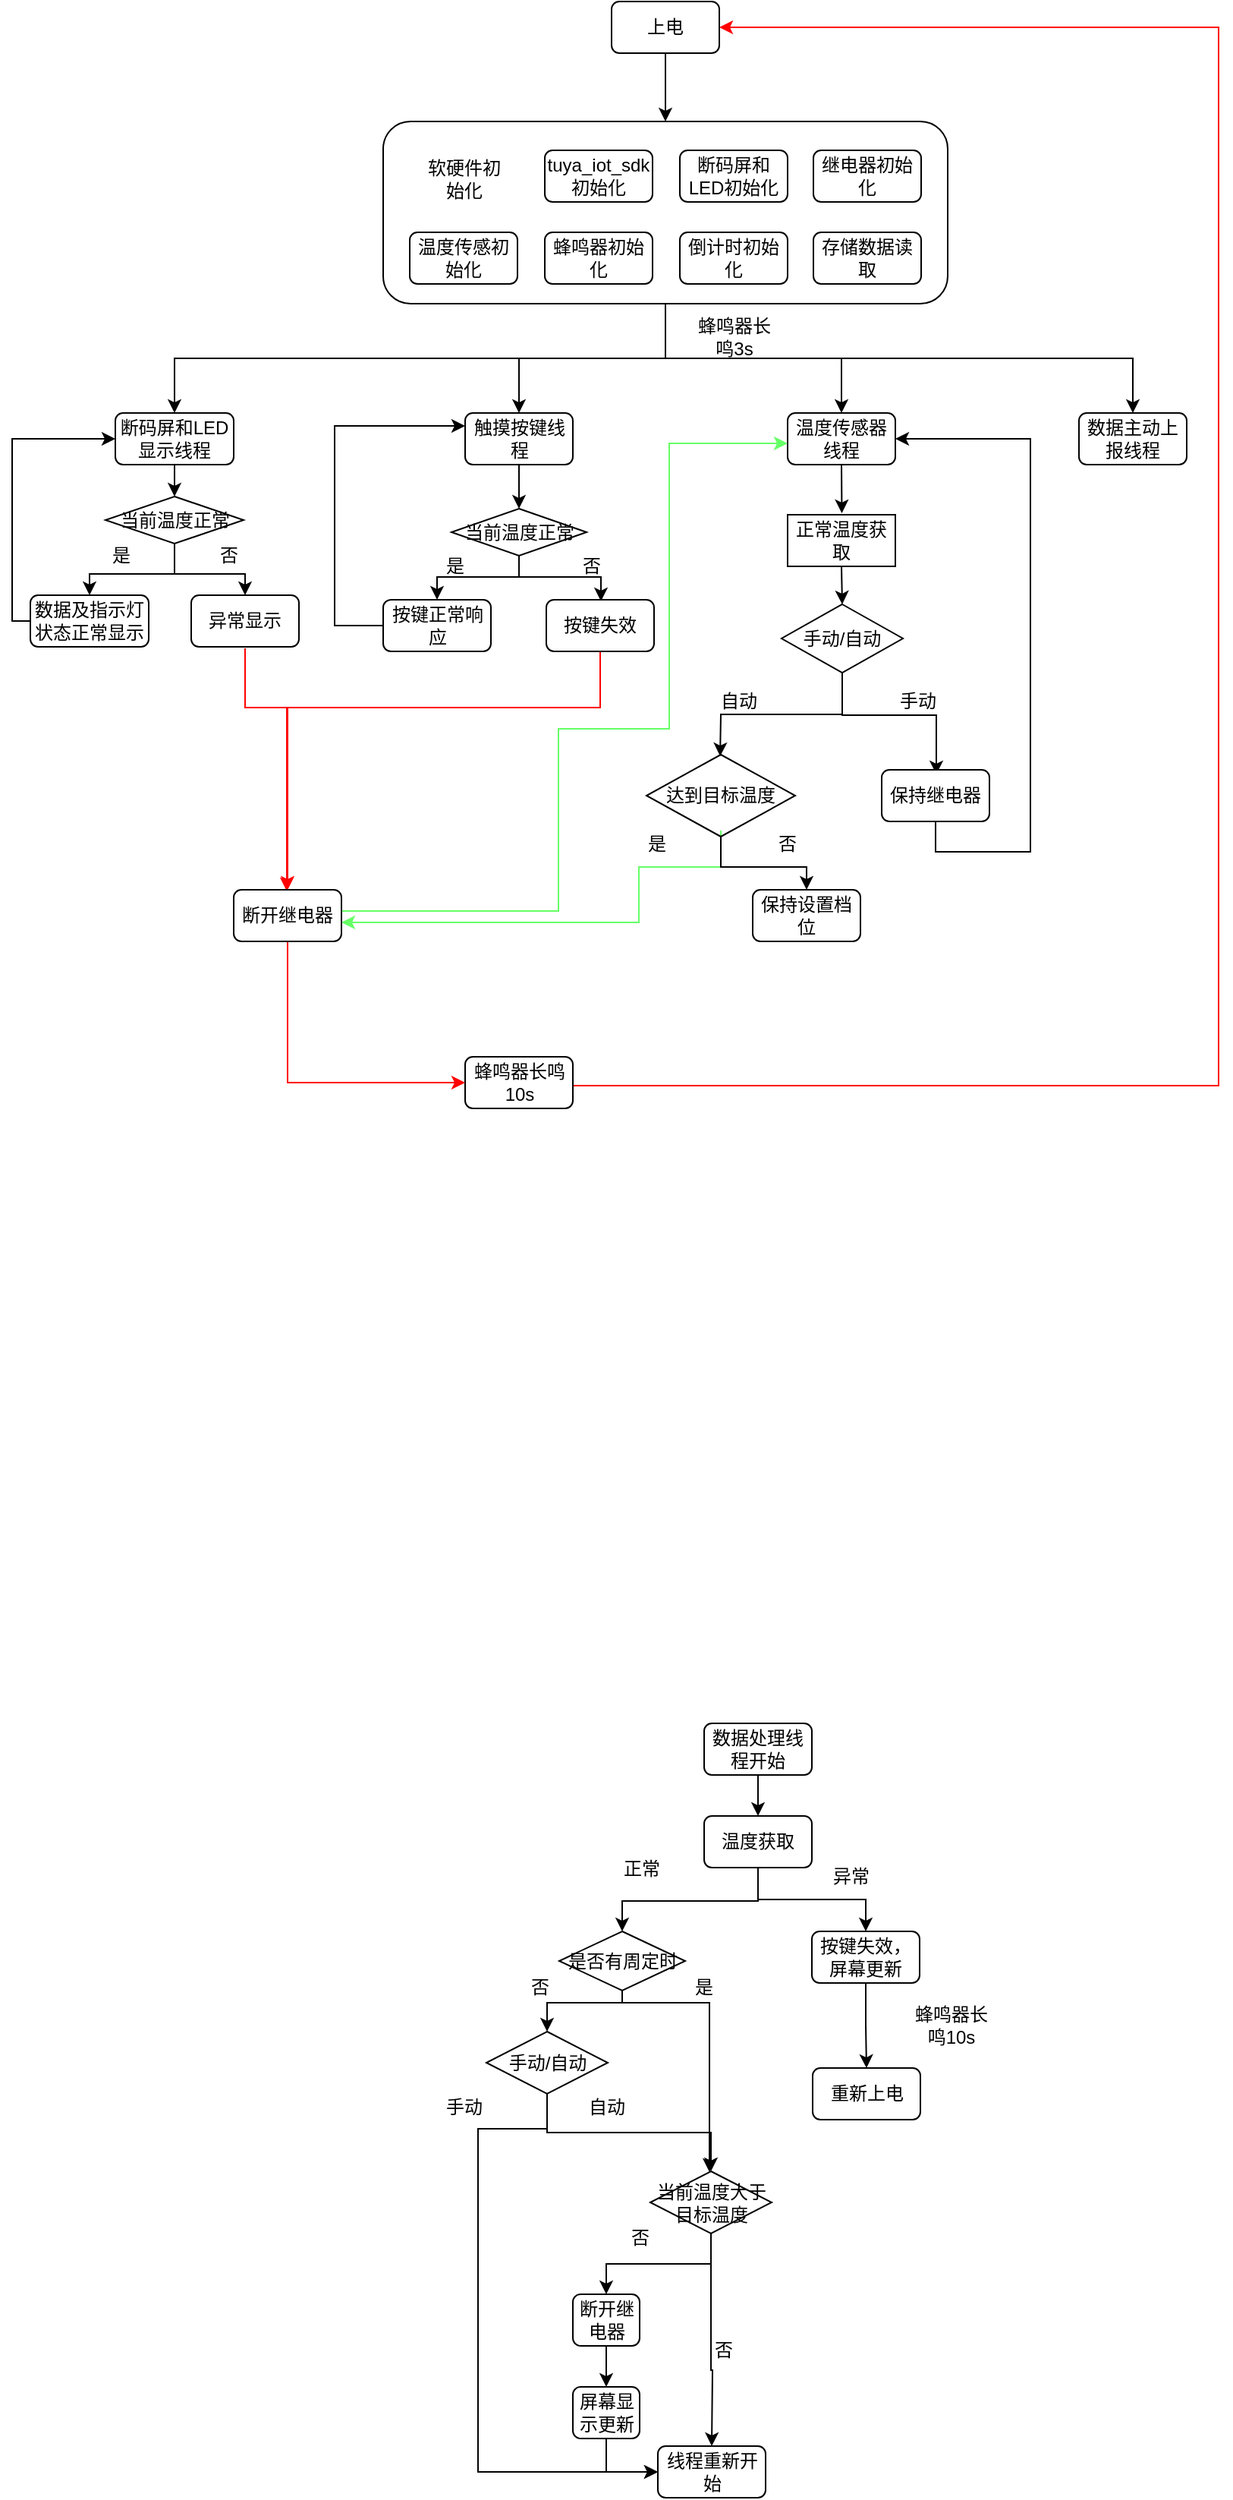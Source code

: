 <mxfile version="16.1.0" type="github">
  <diagram id="3BnJx1z64_xSoNDAaUZk" name="Page-1">
    <mxGraphModel dx="1094" dy="612" grid="0" gridSize="10" guides="1" tooltips="1" connect="1" arrows="1" fold="1" page="1" pageScale="1" pageWidth="827" pageHeight="1169" math="0" shadow="0">
      <root>
        <mxCell id="0" />
        <mxCell id="1" parent="0" />
        <mxCell id="YotC0mz9Mo86BZKjXIZa-32" style="edgeStyle=orthogonalEdgeStyle;rounded=0;orthogonalLoop=1;jettySize=auto;html=1;exitX=0.5;exitY=1;exitDx=0;exitDy=0;entryX=0.5;entryY=0;entryDx=0;entryDy=0;" parent="1" source="YotC0mz9Mo86BZKjXIZa-1" target="YotC0mz9Mo86BZKjXIZa-31" edge="1">
          <mxGeometry relative="1" as="geometry" />
        </mxCell>
        <mxCell id="YotC0mz9Mo86BZKjXIZa-1" value="上电" style="rounded=1;whiteSpace=wrap;html=1;" parent="1" vertex="1">
          <mxGeometry x="409" y="85" width="71" height="34" as="geometry" />
        </mxCell>
        <mxCell id="YotC0mz9Mo86BZKjXIZa-2" value="存储数据读取" style="rounded=1;whiteSpace=wrap;html=1;" parent="1" vertex="1">
          <mxGeometry x="542" y="237" width="71" height="34" as="geometry" />
        </mxCell>
        <mxCell id="YotC0mz9Mo86BZKjXIZa-3" value="继电器初始化" style="rounded=1;whiteSpace=wrap;html=1;" parent="1" vertex="1">
          <mxGeometry x="542" y="183" width="71" height="34" as="geometry" />
        </mxCell>
        <mxCell id="YotC0mz9Mo86BZKjXIZa-4" value="断码屏和LED初始化" style="rounded=1;whiteSpace=wrap;html=1;" parent="1" vertex="1">
          <mxGeometry x="454" y="183" width="71" height="34" as="geometry" />
        </mxCell>
        <mxCell id="YotC0mz9Mo86BZKjXIZa-5" value="温度传感初始化" style="rounded=1;whiteSpace=wrap;html=1;" parent="1" vertex="1">
          <mxGeometry x="276" y="237" width="71" height="34" as="geometry" />
        </mxCell>
        <mxCell id="YotC0mz9Mo86BZKjXIZa-6" value="蜂鸣器初始化" style="rounded=1;whiteSpace=wrap;html=1;" parent="1" vertex="1">
          <mxGeometry x="365" y="237" width="71" height="34" as="geometry" />
        </mxCell>
        <mxCell id="YotC0mz9Mo86BZKjXIZa-7" value="倒计时初始化" style="rounded=1;whiteSpace=wrap;html=1;" parent="1" vertex="1">
          <mxGeometry x="454" y="237" width="71" height="34" as="geometry" />
        </mxCell>
        <mxCell id="YotC0mz9Mo86BZKjXIZa-9" value="tuya_iot_sdk初始化" style="rounded=1;whiteSpace=wrap;html=1;" parent="1" vertex="1">
          <mxGeometry x="365" y="183" width="71" height="34" as="geometry" />
        </mxCell>
        <mxCell id="YotC0mz9Mo86BZKjXIZa-59" value="" style="edgeStyle=orthogonalEdgeStyle;rounded=0;orthogonalLoop=1;jettySize=auto;html=1;strokeColor=#000000;" parent="1" source="YotC0mz9Mo86BZKjXIZa-10" target="YotC0mz9Mo86BZKjXIZa-58" edge="1">
          <mxGeometry relative="1" as="geometry" />
        </mxCell>
        <mxCell id="YotC0mz9Mo86BZKjXIZa-10" value="断码屏和LED显示线程" style="rounded=1;whiteSpace=wrap;html=1;" parent="1" vertex="1">
          <mxGeometry x="82" y="356" width="78" height="34" as="geometry" />
        </mxCell>
        <mxCell id="YotC0mz9Mo86BZKjXIZa-61" value="" style="edgeStyle=orthogonalEdgeStyle;rounded=0;orthogonalLoop=1;jettySize=auto;html=1;strokeColor=#000000;" parent="1" source="YotC0mz9Mo86BZKjXIZa-11" target="YotC0mz9Mo86BZKjXIZa-57" edge="1">
          <mxGeometry relative="1" as="geometry" />
        </mxCell>
        <mxCell id="YotC0mz9Mo86BZKjXIZa-11" value="触摸按键线程" style="rounded=1;whiteSpace=wrap;html=1;" parent="1" vertex="1">
          <mxGeometry x="312.5" y="356" width="71" height="34" as="geometry" />
        </mxCell>
        <mxCell id="YotC0mz9Mo86BZKjXIZa-30" style="edgeStyle=orthogonalEdgeStyle;rounded=0;orthogonalLoop=1;jettySize=auto;html=1;exitX=0.5;exitY=1;exitDx=0;exitDy=0;entryX=0.5;entryY=0;entryDx=0;entryDy=0;" parent="1" source="YotC0mz9Mo86BZKjXIZa-12" edge="1">
          <mxGeometry relative="1" as="geometry">
            <mxPoint x="560.75" y="422" as="targetPoint" />
          </mxGeometry>
        </mxCell>
        <mxCell id="YotC0mz9Mo86BZKjXIZa-12" value="温度传感器线程" style="rounded=1;whiteSpace=wrap;html=1;" parent="1" vertex="1">
          <mxGeometry x="525" y="356" width="71" height="34" as="geometry" />
        </mxCell>
        <mxCell id="YotC0mz9Mo86BZKjXIZa-14" value="软硬件初始化" style="text;html=1;strokeColor=none;fillColor=none;align=center;verticalAlign=middle;whiteSpace=wrap;rounded=0;" parent="1" vertex="1">
          <mxGeometry x="281.5" y="187" width="60" height="30" as="geometry" />
        </mxCell>
        <mxCell id="YotC0mz9Mo86BZKjXIZa-33" style="edgeStyle=orthogonalEdgeStyle;rounded=0;orthogonalLoop=1;jettySize=auto;html=1;exitX=0.5;exitY=1;exitDx=0;exitDy=0;" parent="1" source="YotC0mz9Mo86BZKjXIZa-31" target="YotC0mz9Mo86BZKjXIZa-10" edge="1">
          <mxGeometry relative="1" as="geometry" />
        </mxCell>
        <mxCell id="YotC0mz9Mo86BZKjXIZa-34" style="edgeStyle=orthogonalEdgeStyle;rounded=0;orthogonalLoop=1;jettySize=auto;html=1;exitX=0.5;exitY=1;exitDx=0;exitDy=0;entryX=0.5;entryY=0;entryDx=0;entryDy=0;" parent="1" source="YotC0mz9Mo86BZKjXIZa-31" target="YotC0mz9Mo86BZKjXIZa-11" edge="1">
          <mxGeometry relative="1" as="geometry" />
        </mxCell>
        <mxCell id="YotC0mz9Mo86BZKjXIZa-35" style="edgeStyle=orthogonalEdgeStyle;rounded=0;orthogonalLoop=1;jettySize=auto;html=1;exitX=0.5;exitY=1;exitDx=0;exitDy=0;" parent="1" source="YotC0mz9Mo86BZKjXIZa-31" target="YotC0mz9Mo86BZKjXIZa-12" edge="1">
          <mxGeometry relative="1" as="geometry" />
        </mxCell>
        <mxCell id="YotC0mz9Mo86BZKjXIZa-130" style="edgeStyle=orthogonalEdgeStyle;rounded=0;orthogonalLoop=1;jettySize=auto;html=1;exitX=0.5;exitY=1;exitDx=0;exitDy=0;strokeColor=#000000;" parent="1" source="YotC0mz9Mo86BZKjXIZa-31" target="YotC0mz9Mo86BZKjXIZa-55" edge="1">
          <mxGeometry relative="1" as="geometry" />
        </mxCell>
        <mxCell id="YotC0mz9Mo86BZKjXIZa-31" value="" style="rounded=1;whiteSpace=wrap;html=1;fillColor=none;" parent="1" vertex="1">
          <mxGeometry x="258.5" y="164" width="372" height="120" as="geometry" />
        </mxCell>
        <mxCell id="YotC0mz9Mo86BZKjXIZa-48" style="edgeStyle=orthogonalEdgeStyle;rounded=0;orthogonalLoop=1;jettySize=auto;html=1;entryX=0;entryY=0.5;entryDx=0;entryDy=0;strokeColor=#000000;" parent="1" source="YotC0mz9Mo86BZKjXIZa-40" target="YotC0mz9Mo86BZKjXIZa-10" edge="1">
          <mxGeometry relative="1" as="geometry">
            <Array as="points">
              <mxPoint x="14" y="493" />
              <mxPoint x="14" y="373" />
            </Array>
          </mxGeometry>
        </mxCell>
        <mxCell id="YotC0mz9Mo86BZKjXIZa-40" value="数据及指示灯状态正常显示" style="rounded=1;whiteSpace=wrap;html=1;" parent="1" vertex="1">
          <mxGeometry x="26" y="476" width="78" height="34" as="geometry" />
        </mxCell>
        <mxCell id="YotC0mz9Mo86BZKjXIZa-49" style="edgeStyle=orthogonalEdgeStyle;rounded=0;orthogonalLoop=1;jettySize=auto;html=1;entryX=0;entryY=0.25;entryDx=0;entryDy=0;strokeColor=#000000;" parent="1" source="YotC0mz9Mo86BZKjXIZa-43" target="YotC0mz9Mo86BZKjXIZa-11" edge="1">
          <mxGeometry relative="1" as="geometry">
            <Array as="points">
              <mxPoint x="226.5" y="496" />
              <mxPoint x="226.5" y="365" />
            </Array>
          </mxGeometry>
        </mxCell>
        <mxCell id="YotC0mz9Mo86BZKjXIZa-43" value="按键正常响应" style="rounded=1;whiteSpace=wrap;html=1;" parent="1" vertex="1">
          <mxGeometry x="258.5" y="479" width="71" height="34" as="geometry" />
        </mxCell>
        <mxCell id="YotC0mz9Mo86BZKjXIZa-55" value="数据主动上报线程" style="rounded=1;whiteSpace=wrap;html=1;" parent="1" vertex="1">
          <mxGeometry x="717" y="356" width="71" height="34" as="geometry" />
        </mxCell>
        <mxCell id="YotC0mz9Mo86BZKjXIZa-62" style="edgeStyle=orthogonalEdgeStyle;rounded=0;orthogonalLoop=1;jettySize=auto;html=1;exitX=0.5;exitY=1;exitDx=0;exitDy=0;entryX=0.5;entryY=0;entryDx=0;entryDy=0;strokeColor=#000000;" parent="1" source="YotC0mz9Mo86BZKjXIZa-57" target="YotC0mz9Mo86BZKjXIZa-43" edge="1">
          <mxGeometry relative="1" as="geometry">
            <Array as="points">
              <mxPoint x="348" y="464" />
              <mxPoint x="294" y="464" />
            </Array>
          </mxGeometry>
        </mxCell>
        <mxCell id="YotC0mz9Mo86BZKjXIZa-68" style="edgeStyle=orthogonalEdgeStyle;rounded=0;orthogonalLoop=1;jettySize=auto;html=1;exitX=0.5;exitY=1;exitDx=0;exitDy=0;strokeColor=#000000;" parent="1" edge="1">
          <mxGeometry relative="1" as="geometry">
            <mxPoint x="348" y="451" as="sourcePoint" />
            <mxPoint x="402" y="480" as="targetPoint" />
            <Array as="points">
              <mxPoint x="348" y="464" />
              <mxPoint x="402" y="464" />
            </Array>
          </mxGeometry>
        </mxCell>
        <mxCell id="YotC0mz9Mo86BZKjXIZa-57" value="当前温度正常" style="rhombus;whiteSpace=wrap;html=1;fillColor=none;" parent="1" vertex="1">
          <mxGeometry x="303.5" y="419" width="89" height="31" as="geometry" />
        </mxCell>
        <mxCell id="YotC0mz9Mo86BZKjXIZa-60" style="edgeStyle=orthogonalEdgeStyle;rounded=0;orthogonalLoop=1;jettySize=auto;html=1;exitX=0.5;exitY=1;exitDx=0;exitDy=0;strokeColor=#000000;" parent="1" source="YotC0mz9Mo86BZKjXIZa-58" target="YotC0mz9Mo86BZKjXIZa-40" edge="1">
          <mxGeometry relative="1" as="geometry" />
        </mxCell>
        <mxCell id="YotC0mz9Mo86BZKjXIZa-67" style="edgeStyle=orthogonalEdgeStyle;rounded=0;orthogonalLoop=1;jettySize=auto;html=1;exitX=0.5;exitY=1;exitDx=0;exitDy=0;strokeColor=#000000;" parent="1" source="YotC0mz9Mo86BZKjXIZa-58" target="YotC0mz9Mo86BZKjXIZa-65" edge="1">
          <mxGeometry relative="1" as="geometry" />
        </mxCell>
        <mxCell id="YotC0mz9Mo86BZKjXIZa-58" value="当前温度正常" style="rhombus;whiteSpace=wrap;html=1;fillColor=none;" parent="1" vertex="1">
          <mxGeometry x="75.5" y="411" width="91" height="31" as="geometry" />
        </mxCell>
        <mxCell id="YotC0mz9Mo86BZKjXIZa-63" value="是" style="text;html=1;strokeColor=none;fillColor=none;align=center;verticalAlign=middle;whiteSpace=wrap;rounded=0;" parent="1" vertex="1">
          <mxGeometry x="56" y="435" width="60" height="30" as="geometry" />
        </mxCell>
        <mxCell id="YotC0mz9Mo86BZKjXIZa-64" value="是" style="text;html=1;strokeColor=none;fillColor=none;align=center;verticalAlign=middle;whiteSpace=wrap;rounded=0;" parent="1" vertex="1">
          <mxGeometry x="276" y="442" width="60" height="30" as="geometry" />
        </mxCell>
        <mxCell id="YotC0mz9Mo86BZKjXIZa-125" style="edgeStyle=orthogonalEdgeStyle;rounded=0;orthogonalLoop=1;jettySize=auto;html=1;exitX=0.5;exitY=1;exitDx=0;exitDy=0;strokeColor=#FF0000;" parent="1" edge="1">
          <mxGeometry relative="1" as="geometry">
            <mxPoint x="167.5" y="511" as="sourcePoint" />
            <mxPoint x="195" y="671" as="targetPoint" />
            <Array as="points">
              <mxPoint x="167" y="550" />
              <mxPoint x="195" y="550" />
            </Array>
          </mxGeometry>
        </mxCell>
        <mxCell id="YotC0mz9Mo86BZKjXIZa-65" value="异常显示" style="rounded=1;whiteSpace=wrap;html=1;" parent="1" vertex="1">
          <mxGeometry x="132" y="476" width="71" height="34" as="geometry" />
        </mxCell>
        <mxCell id="YotC0mz9Mo86BZKjXIZa-126" style="edgeStyle=orthogonalEdgeStyle;rounded=0;orthogonalLoop=1;jettySize=auto;html=1;exitX=0.5;exitY=1;exitDx=0;exitDy=0;entryX=0.5;entryY=0;entryDx=0;entryDy=0;strokeColor=#FF0000;" parent="1" source="YotC0mz9Mo86BZKjXIZa-66" target="YotC0mz9Mo86BZKjXIZa-124" edge="1">
          <mxGeometry relative="1" as="geometry">
            <Array as="points">
              <mxPoint x="401" y="550" />
              <mxPoint x="195" y="550" />
            </Array>
          </mxGeometry>
        </mxCell>
        <mxCell id="YotC0mz9Mo86BZKjXIZa-66" value="按键失效" style="rounded=1;whiteSpace=wrap;html=1;" parent="1" vertex="1">
          <mxGeometry x="366" y="479" width="71" height="34" as="geometry" />
        </mxCell>
        <mxCell id="YotC0mz9Mo86BZKjXIZa-69" value="否" style="text;html=1;strokeColor=none;fillColor=none;align=center;verticalAlign=middle;whiteSpace=wrap;rounded=0;" parent="1" vertex="1">
          <mxGeometry x="127" y="435" width="60" height="30" as="geometry" />
        </mxCell>
        <mxCell id="YotC0mz9Mo86BZKjXIZa-111" style="edgeStyle=orthogonalEdgeStyle;rounded=0;orthogonalLoop=1;jettySize=auto;html=1;exitX=0.5;exitY=1;exitDx=0;exitDy=0;entryX=0.5;entryY=0;entryDx=0;entryDy=0;strokeColor=#000000;" parent="1" source="YotC0mz9Mo86BZKjXIZa-72" target="YotC0mz9Mo86BZKjXIZa-89" edge="1">
          <mxGeometry relative="1" as="geometry" />
        </mxCell>
        <mxCell id="YotC0mz9Mo86BZKjXIZa-72" value="正常温度获取" style="rounded=0;whiteSpace=wrap;html=1;glass=0;shadow=0;sketch=0;" parent="1" vertex="1">
          <mxGeometry x="525" y="423" width="71" height="34" as="geometry" />
        </mxCell>
        <mxCell id="YotC0mz9Mo86BZKjXIZa-85" value="蜂鸣器长鸣3s" style="text;html=1;strokeColor=none;fillColor=none;align=center;verticalAlign=middle;whiteSpace=wrap;rounded=0;" parent="1" vertex="1">
          <mxGeometry x="459.5" y="291" width="60" height="30" as="geometry" />
        </mxCell>
        <mxCell id="YotC0mz9Mo86BZKjXIZa-129" style="edgeStyle=orthogonalEdgeStyle;rounded=0;orthogonalLoop=1;jettySize=auto;html=1;exitX=1;exitY=0.5;exitDx=0;exitDy=0;strokeColor=#FF0000;" parent="1" edge="1">
          <mxGeometry relative="1" as="geometry">
            <mxPoint x="383.5" y="808.0" as="sourcePoint" />
            <mxPoint x="480" y="102" as="targetPoint" />
            <Array as="points">
              <mxPoint x="384" y="799" />
              <mxPoint x="809" y="799" />
              <mxPoint x="809" y="102" />
            </Array>
          </mxGeometry>
        </mxCell>
        <mxCell id="YotC0mz9Mo86BZKjXIZa-86" value="蜂鸣器长鸣10s" style="rounded=1;whiteSpace=wrap;html=1;" parent="1" vertex="1">
          <mxGeometry x="312.5" y="780" width="71" height="34" as="geometry" />
        </mxCell>
        <mxCell id="YotC0mz9Mo86BZKjXIZa-112" style="edgeStyle=orthogonalEdgeStyle;rounded=0;orthogonalLoop=1;jettySize=auto;html=1;exitX=0.5;exitY=1;exitDx=0;exitDy=0;strokeColor=#000000;" parent="1" source="YotC0mz9Mo86BZKjXIZa-89" edge="1">
          <mxGeometry relative="1" as="geometry">
            <mxPoint x="480.538" y="582" as="targetPoint" />
          </mxGeometry>
        </mxCell>
        <mxCell id="YotC0mz9Mo86BZKjXIZa-116" style="edgeStyle=orthogonalEdgeStyle;rounded=0;orthogonalLoop=1;jettySize=auto;html=1;exitX=0.5;exitY=1;exitDx=0;exitDy=0;strokeColor=#000000;" parent="1" edge="1">
          <mxGeometry relative="1" as="geometry">
            <mxPoint x="561.0" y="530" as="sourcePoint" />
            <mxPoint x="623" y="594" as="targetPoint" />
            <Array as="points">
              <mxPoint x="561" y="555" />
              <mxPoint x="623" y="555" />
            </Array>
          </mxGeometry>
        </mxCell>
        <mxCell id="YotC0mz9Mo86BZKjXIZa-89" value="手动/自动" style="rhombus;whiteSpace=wrap;html=1;fillColor=none;" parent="1" vertex="1">
          <mxGeometry x="521" y="482" width="80" height="45" as="geometry" />
        </mxCell>
        <mxCell id="YotC0mz9Mo86BZKjXIZa-97" value="自动" style="text;html=1;strokeColor=none;fillColor=none;align=center;verticalAlign=middle;whiteSpace=wrap;rounded=0;" parent="1" vertex="1">
          <mxGeometry x="463" y="531" width="60" height="30" as="geometry" />
        </mxCell>
        <mxCell id="YotC0mz9Mo86BZKjXIZa-107" style="edgeStyle=orthogonalEdgeStyle;rounded=0;orthogonalLoop=1;jettySize=auto;html=1;exitX=0.5;exitY=1;exitDx=0;exitDy=0;entryX=1;entryY=0.75;entryDx=0;entryDy=0;strokeColor=#66FF66;" parent="1" edge="1">
          <mxGeometry relative="1" as="geometry">
            <mxPoint x="481.0" y="631.0" as="sourcePoint" />
            <mxPoint x="231" y="691.5" as="targetPoint" />
            <Array as="points">
              <mxPoint x="481" y="655" />
              <mxPoint x="427" y="655" />
              <mxPoint x="427" y="692" />
            </Array>
          </mxGeometry>
        </mxCell>
        <mxCell id="YotC0mz9Mo86BZKjXIZa-120" style="edgeStyle=orthogonalEdgeStyle;rounded=0;orthogonalLoop=1;jettySize=auto;html=1;exitX=0.5;exitY=1;exitDx=0;exitDy=0;entryX=0.5;entryY=0;entryDx=0;entryDy=0;strokeColor=#000000;" parent="1" source="YotC0mz9Mo86BZKjXIZa-100" target="YotC0mz9Mo86BZKjXIZa-119" edge="1">
          <mxGeometry relative="1" as="geometry" />
        </mxCell>
        <mxCell id="YotC0mz9Mo86BZKjXIZa-100" value="达到目标温度" style="rhombus;whiteSpace=wrap;html=1;fillColor=none;" parent="1" vertex="1">
          <mxGeometry x="432" y="581" width="98" height="54" as="geometry" />
        </mxCell>
        <mxCell id="YotC0mz9Mo86BZKjXIZa-121" style="edgeStyle=orthogonalEdgeStyle;rounded=0;orthogonalLoop=1;jettySize=auto;html=1;strokeColor=#66FF66;" parent="1" source="YotC0mz9Mo86BZKjXIZa-124" edge="1">
          <mxGeometry relative="1" as="geometry">
            <mxPoint x="395" y="684" as="sourcePoint" />
            <mxPoint x="525" y="376" as="targetPoint" />
            <Array as="points">
              <mxPoint x="374" y="684" />
              <mxPoint x="374" y="564" />
              <mxPoint x="447" y="564" />
              <mxPoint x="447" y="376" />
              <mxPoint x="525" y="376" />
            </Array>
          </mxGeometry>
        </mxCell>
        <mxCell id="YotC0mz9Mo86BZKjXIZa-108" value="是" style="text;html=1;strokeColor=none;fillColor=none;align=center;verticalAlign=middle;whiteSpace=wrap;rounded=0;" parent="1" vertex="1">
          <mxGeometry x="409" y="625" width="60" height="30" as="geometry" />
        </mxCell>
        <mxCell id="YotC0mz9Mo86BZKjXIZa-137" style="edgeStyle=orthogonalEdgeStyle;rounded=0;orthogonalLoop=1;jettySize=auto;html=1;exitX=0.5;exitY=1;exitDx=0;exitDy=0;entryX=1;entryY=0.5;entryDx=0;entryDy=0;strokeColor=#000000;" parent="1" source="YotC0mz9Mo86BZKjXIZa-115" target="YotC0mz9Mo86BZKjXIZa-12" edge="1">
          <mxGeometry relative="1" as="geometry">
            <Array as="points">
              <mxPoint x="622" y="645" />
              <mxPoint x="685" y="645" />
              <mxPoint x="685" y="373" />
            </Array>
          </mxGeometry>
        </mxCell>
        <mxCell id="YotC0mz9Mo86BZKjXIZa-115" value="保持继电器" style="rounded=1;whiteSpace=wrap;html=1;" parent="1" vertex="1">
          <mxGeometry x="587" y="591" width="71" height="34" as="geometry" />
        </mxCell>
        <mxCell id="YotC0mz9Mo86BZKjXIZa-117" value="手动" style="text;html=1;strokeColor=none;fillColor=none;align=center;verticalAlign=middle;whiteSpace=wrap;rounded=0;" parent="1" vertex="1">
          <mxGeometry x="581" y="531" width="60" height="30" as="geometry" />
        </mxCell>
        <mxCell id="YotC0mz9Mo86BZKjXIZa-119" value="保持设置档位" style="rounded=1;whiteSpace=wrap;html=1;" parent="1" vertex="1">
          <mxGeometry x="502" y="670" width="71" height="34" as="geometry" />
        </mxCell>
        <mxCell id="YotC0mz9Mo86BZKjXIZa-127" style="edgeStyle=orthogonalEdgeStyle;rounded=0;orthogonalLoop=1;jettySize=auto;html=1;exitX=0.5;exitY=1;exitDx=0;exitDy=0;entryX=0;entryY=0.5;entryDx=0;entryDy=0;strokeColor=#FF0000;" parent="1" source="YotC0mz9Mo86BZKjXIZa-124" target="YotC0mz9Mo86BZKjXIZa-86" edge="1">
          <mxGeometry relative="1" as="geometry" />
        </mxCell>
        <mxCell id="YotC0mz9Mo86BZKjXIZa-124" value="断开继电器" style="rounded=1;whiteSpace=wrap;html=1;" parent="1" vertex="1">
          <mxGeometry x="160" y="670" width="71" height="34" as="geometry" />
        </mxCell>
        <mxCell id="YotC0mz9Mo86BZKjXIZa-131" value="否" style="text;html=1;strokeColor=none;fillColor=none;align=center;verticalAlign=middle;whiteSpace=wrap;rounded=0;" parent="1" vertex="1">
          <mxGeometry x="366" y="442" width="60" height="30" as="geometry" />
        </mxCell>
        <mxCell id="YotC0mz9Mo86BZKjXIZa-136" value="否" style="text;html=1;strokeColor=none;fillColor=none;align=center;verticalAlign=middle;whiteSpace=wrap;rounded=0;" parent="1" vertex="1">
          <mxGeometry x="495" y="625" width="60" height="30" as="geometry" />
        </mxCell>
        <mxCell id="XFjJVKtKiux7AfegZlaW-1" style="edgeStyle=orthogonalEdgeStyle;rounded=0;orthogonalLoop=1;jettySize=auto;html=1;exitX=0.5;exitY=1;exitDx=0;exitDy=0;" edge="1" parent="1" source="XFjJVKtKiux7AfegZlaW-3" target="XFjJVKtKiux7AfegZlaW-5">
          <mxGeometry relative="1" as="geometry" />
        </mxCell>
        <mxCell id="XFjJVKtKiux7AfegZlaW-2" style="edgeStyle=orthogonalEdgeStyle;rounded=0;orthogonalLoop=1;jettySize=auto;html=1;exitX=0.5;exitY=1;exitDx=0;exitDy=0;entryX=0.5;entryY=0;entryDx=0;entryDy=0;" edge="1" parent="1" source="XFjJVKtKiux7AfegZlaW-3" target="XFjJVKtKiux7AfegZlaW-12">
          <mxGeometry relative="1" as="geometry">
            <Array as="points">
              <mxPoint x="505.5" y="1336" />
              <mxPoint x="416.5" y="1336" />
            </Array>
          </mxGeometry>
        </mxCell>
        <mxCell id="XFjJVKtKiux7AfegZlaW-3" value="温度获取" style="rounded=1;whiteSpace=wrap;html=1;" vertex="1" parent="1">
          <mxGeometry x="470" y="1280" width="71" height="34" as="geometry" />
        </mxCell>
        <mxCell id="XFjJVKtKiux7AfegZlaW-4" style="edgeStyle=orthogonalEdgeStyle;rounded=0;orthogonalLoop=1;jettySize=auto;html=1;exitX=0.5;exitY=1;exitDx=0;exitDy=0;" edge="1" parent="1" source="XFjJVKtKiux7AfegZlaW-5" target="XFjJVKtKiux7AfegZlaW-8">
          <mxGeometry relative="1" as="geometry" />
        </mxCell>
        <mxCell id="XFjJVKtKiux7AfegZlaW-5" value="按键失效，屏幕更新" style="rounded=1;whiteSpace=wrap;html=1;" vertex="1" parent="1">
          <mxGeometry x="541" y="1356" width="71" height="34" as="geometry" />
        </mxCell>
        <mxCell id="XFjJVKtKiux7AfegZlaW-6" value="正常" style="text;html=1;strokeColor=none;fillColor=none;align=center;verticalAlign=middle;whiteSpace=wrap;rounded=0;shadow=0;" vertex="1" parent="1">
          <mxGeometry x="398.5" y="1300" width="60" height="30" as="geometry" />
        </mxCell>
        <mxCell id="XFjJVKtKiux7AfegZlaW-7" value="异常" style="text;html=1;strokeColor=none;fillColor=none;align=center;verticalAlign=middle;whiteSpace=wrap;rounded=0;shadow=0;" vertex="1" parent="1">
          <mxGeometry x="536.5" y="1305" width="60" height="30" as="geometry" />
        </mxCell>
        <mxCell id="XFjJVKtKiux7AfegZlaW-8" value="重新上电" style="rounded=1;whiteSpace=wrap;html=1;" vertex="1" parent="1">
          <mxGeometry x="541.5" y="1446" width="71" height="34" as="geometry" />
        </mxCell>
        <mxCell id="XFjJVKtKiux7AfegZlaW-9" value="蜂鸣器长鸣10s" style="text;html=1;strokeColor=none;fillColor=none;align=center;verticalAlign=middle;whiteSpace=wrap;rounded=0;shadow=0;" vertex="1" parent="1">
          <mxGeometry x="602.5" y="1403" width="60" height="30" as="geometry" />
        </mxCell>
        <mxCell id="XFjJVKtKiux7AfegZlaW-10" style="edgeStyle=orthogonalEdgeStyle;rounded=0;orthogonalLoop=1;jettySize=auto;html=1;exitX=0.5;exitY=1;exitDx=0;exitDy=0;" edge="1" parent="1" source="XFjJVKtKiux7AfegZlaW-12" target="XFjJVKtKiux7AfegZlaW-15">
          <mxGeometry relative="1" as="geometry">
            <Array as="points">
              <mxPoint x="415.5" y="1403" />
              <mxPoint x="366.5" y="1403" />
            </Array>
          </mxGeometry>
        </mxCell>
        <mxCell id="XFjJVKtKiux7AfegZlaW-11" style="edgeStyle=orthogonalEdgeStyle;rounded=0;orthogonalLoop=1;jettySize=auto;html=1;exitX=0.5;exitY=1;exitDx=0;exitDy=0;" edge="1" parent="1" source="XFjJVKtKiux7AfegZlaW-12" target="XFjJVKtKiux7AfegZlaW-18">
          <mxGeometry relative="1" as="geometry">
            <Array as="points">
              <mxPoint x="415.5" y="1403" />
              <mxPoint x="473.5" y="1403" />
            </Array>
          </mxGeometry>
        </mxCell>
        <mxCell id="XFjJVKtKiux7AfegZlaW-12" value="&lt;span&gt;是否有周定时&lt;/span&gt;" style="rhombus;whiteSpace=wrap;html=1;rounded=0;shadow=0;" vertex="1" parent="1">
          <mxGeometry x="374.5" y="1356" width="83" height="39" as="geometry" />
        </mxCell>
        <mxCell id="XFjJVKtKiux7AfegZlaW-43" style="edgeStyle=orthogonalEdgeStyle;rounded=0;orthogonalLoop=1;jettySize=auto;html=1;exitX=0.5;exitY=1;exitDx=0;exitDy=0;entryX=0;entryY=0.5;entryDx=0;entryDy=0;" edge="1" parent="1" source="XFjJVKtKiux7AfegZlaW-15" target="XFjJVKtKiux7AfegZlaW-21">
          <mxGeometry relative="1" as="geometry">
            <Array as="points">
              <mxPoint x="367" y="1486" />
              <mxPoint x="321" y="1486" />
              <mxPoint x="321" y="1712" />
            </Array>
          </mxGeometry>
        </mxCell>
        <mxCell id="XFjJVKtKiux7AfegZlaW-46" style="edgeStyle=orthogonalEdgeStyle;rounded=0;orthogonalLoop=1;jettySize=auto;html=1;exitX=0.5;exitY=1;exitDx=0;exitDy=0;entryX=0.5;entryY=0;entryDx=0;entryDy=0;" edge="1" parent="1" source="XFjJVKtKiux7AfegZlaW-15" target="XFjJVKtKiux7AfegZlaW-18">
          <mxGeometry relative="1" as="geometry" />
        </mxCell>
        <mxCell id="XFjJVKtKiux7AfegZlaW-15" value="手动/自动" style="rhombus;whiteSpace=wrap;html=1;rounded=0;shadow=0;" vertex="1" parent="1">
          <mxGeometry x="326.5" y="1422" width="80" height="41" as="geometry" />
        </mxCell>
        <mxCell id="XFjJVKtKiux7AfegZlaW-16" style="edgeStyle=orthogonalEdgeStyle;rounded=0;orthogonalLoop=1;jettySize=auto;html=1;exitX=0.5;exitY=1;exitDx=0;exitDy=0;" edge="1" parent="1" source="XFjJVKtKiux7AfegZlaW-18" target="XFjJVKtKiux7AfegZlaW-23">
          <mxGeometry relative="1" as="geometry" />
        </mxCell>
        <mxCell id="XFjJVKtKiux7AfegZlaW-17" style="edgeStyle=orthogonalEdgeStyle;rounded=0;orthogonalLoop=1;jettySize=auto;html=1;exitX=0.5;exitY=1;exitDx=0;exitDy=0;" edge="1" parent="1" source="XFjJVKtKiux7AfegZlaW-18" target="XFjJVKtKiux7AfegZlaW-21">
          <mxGeometry relative="1" as="geometry">
            <Array as="points">
              <mxPoint x="475.5" y="1645" />
              <mxPoint x="525.5" y="1645" />
            </Array>
          </mxGeometry>
        </mxCell>
        <mxCell id="XFjJVKtKiux7AfegZlaW-18" value="当前温度大于目标温度" style="rhombus;whiteSpace=wrap;html=1;rounded=0;shadow=0;" vertex="1" parent="1">
          <mxGeometry x="434.5" y="1514" width="80" height="41" as="geometry" />
        </mxCell>
        <mxCell id="XFjJVKtKiux7AfegZlaW-19" value="否" style="text;html=1;strokeColor=none;fillColor=none;align=center;verticalAlign=middle;whiteSpace=wrap;rounded=0;shadow=0;" vertex="1" parent="1">
          <mxGeometry x="452.5" y="1617" width="60" height="30" as="geometry" />
        </mxCell>
        <mxCell id="XFjJVKtKiux7AfegZlaW-20" value="手动" style="text;html=1;strokeColor=none;fillColor=none;align=center;verticalAlign=middle;whiteSpace=wrap;rounded=0;shadow=0;" vertex="1" parent="1">
          <mxGeometry x="281.5" y="1457" width="60" height="30" as="geometry" />
        </mxCell>
        <mxCell id="XFjJVKtKiux7AfegZlaW-21" value="线程重新开始" style="rounded=1;whiteSpace=wrap;html=1;" vertex="1" parent="1">
          <mxGeometry x="439.5" y="1695" width="71" height="34" as="geometry" />
        </mxCell>
        <mxCell id="XFjJVKtKiux7AfegZlaW-22" style="edgeStyle=orthogonalEdgeStyle;rounded=0;orthogonalLoop=1;jettySize=auto;html=1;exitX=0.5;exitY=1;exitDx=0;exitDy=0;" edge="1" parent="1" source="XFjJVKtKiux7AfegZlaW-23" target="XFjJVKtKiux7AfegZlaW-25">
          <mxGeometry relative="1" as="geometry" />
        </mxCell>
        <mxCell id="XFjJVKtKiux7AfegZlaW-23" value="断开继电器" style="rounded=1;whiteSpace=wrap;html=1;" vertex="1" parent="1">
          <mxGeometry x="383.5" y="1595" width="44" height="34" as="geometry" />
        </mxCell>
        <mxCell id="XFjJVKtKiux7AfegZlaW-42" style="edgeStyle=orthogonalEdgeStyle;rounded=0;orthogonalLoop=1;jettySize=auto;html=1;exitX=0.5;exitY=1;exitDx=0;exitDy=0;entryX=0;entryY=0.5;entryDx=0;entryDy=0;" edge="1" parent="1" source="XFjJVKtKiux7AfegZlaW-25" target="XFjJVKtKiux7AfegZlaW-21">
          <mxGeometry relative="1" as="geometry" />
        </mxCell>
        <mxCell id="XFjJVKtKiux7AfegZlaW-25" value="屏幕显示更新" style="rounded=1;whiteSpace=wrap;html=1;" vertex="1" parent="1">
          <mxGeometry x="383.5" y="1656" width="44" height="34" as="geometry" />
        </mxCell>
        <mxCell id="XFjJVKtKiux7AfegZlaW-27" value="否" style="text;html=1;strokeColor=none;fillColor=none;align=center;verticalAlign=middle;whiteSpace=wrap;rounded=0;shadow=0;" vertex="1" parent="1">
          <mxGeometry x="331.5" y="1378" width="60" height="30" as="geometry" />
        </mxCell>
        <mxCell id="XFjJVKtKiux7AfegZlaW-28" value="是" style="text;html=1;strokeColor=none;fillColor=none;align=center;verticalAlign=middle;whiteSpace=wrap;rounded=0;shadow=0;" vertex="1" parent="1">
          <mxGeometry x="439.5" y="1378" width="60" height="30" as="geometry" />
        </mxCell>
        <mxCell id="XFjJVKtKiux7AfegZlaW-32" value="自动" style="text;html=1;strokeColor=none;fillColor=none;align=center;verticalAlign=middle;whiteSpace=wrap;rounded=0;shadow=0;" vertex="1" parent="1">
          <mxGeometry x="375.5" y="1457" width="60" height="30" as="geometry" />
        </mxCell>
        <mxCell id="XFjJVKtKiux7AfegZlaW-33" value="否" style="text;html=1;strokeColor=none;fillColor=none;align=center;verticalAlign=middle;whiteSpace=wrap;rounded=0;shadow=0;" vertex="1" parent="1">
          <mxGeometry x="397.5" y="1543" width="60" height="30" as="geometry" />
        </mxCell>
        <mxCell id="XFjJVKtKiux7AfegZlaW-38" style="edgeStyle=orthogonalEdgeStyle;rounded=0;orthogonalLoop=1;jettySize=auto;html=1;exitX=0.5;exitY=1;exitDx=0;exitDy=0;entryX=0.5;entryY=0;entryDx=0;entryDy=0;" edge="1" parent="1" source="XFjJVKtKiux7AfegZlaW-39" target="XFjJVKtKiux7AfegZlaW-3">
          <mxGeometry relative="1" as="geometry" />
        </mxCell>
        <mxCell id="XFjJVKtKiux7AfegZlaW-39" value="数据处理线程开始" style="rounded=1;whiteSpace=wrap;html=1;" vertex="1" parent="1">
          <mxGeometry x="470" y="1219" width="71" height="34" as="geometry" />
        </mxCell>
      </root>
    </mxGraphModel>
  </diagram>
</mxfile>
